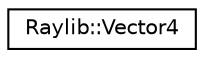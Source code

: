 digraph "Graphical Class Hierarchy"
{
 // LATEX_PDF_SIZE
  edge [fontname="Helvetica",fontsize="10",labelfontname="Helvetica",labelfontsize="10"];
  node [fontname="Helvetica",fontsize="10",shape=record];
  rankdir="LR";
  Node0 [label="Raylib::Vector4",height=0.2,width=0.4,color="black", fillcolor="white", style="filled",URL="$class_raylib_1_1_vector4.html",tooltip=" "];
}
